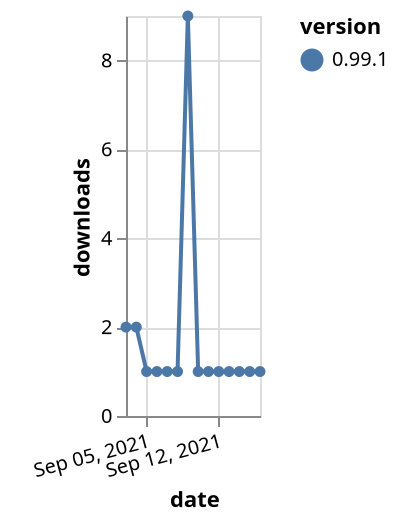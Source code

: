 {"$schema": "https://vega.github.io/schema/vega-lite/v5.json", "description": "A simple bar chart with embedded data.", "data": {"values": [{"date": "2021-09-03", "total": 710, "delta": 2, "version": "0.99.1"}, {"date": "2021-09-04", "total": 712, "delta": 2, "version": "0.99.1"}, {"date": "2021-09-05", "total": 713, "delta": 1, "version": "0.99.1"}, {"date": "2021-09-06", "total": 714, "delta": 1, "version": "0.99.1"}, {"date": "2021-09-07", "total": 715, "delta": 1, "version": "0.99.1"}, {"date": "2021-09-08", "total": 716, "delta": 1, "version": "0.99.1"}, {"date": "2021-09-09", "total": 725, "delta": 9, "version": "0.99.1"}, {"date": "2021-09-10", "total": 726, "delta": 1, "version": "0.99.1"}, {"date": "2021-09-11", "total": 727, "delta": 1, "version": "0.99.1"}, {"date": "2021-09-12", "total": 728, "delta": 1, "version": "0.99.1"}, {"date": "2021-09-13", "total": 729, "delta": 1, "version": "0.99.1"}, {"date": "2021-09-14", "total": 730, "delta": 1, "version": "0.99.1"}, {"date": "2021-09-15", "total": 731, "delta": 1, "version": "0.99.1"}, {"date": "2021-09-16", "total": 732, "delta": 1, "version": "0.99.1"}]}, "width": "container", "mark": {"type": "line", "point": {"filled": true}}, "encoding": {"x": {"field": "date", "type": "temporal", "timeUnit": "yearmonthdate", "title": "date", "axis": {"labelAngle": -15}}, "y": {"field": "delta", "type": "quantitative", "title": "downloads"}, "color": {"field": "version", "type": "nominal"}, "tooltip": {"field": "delta"}}}
